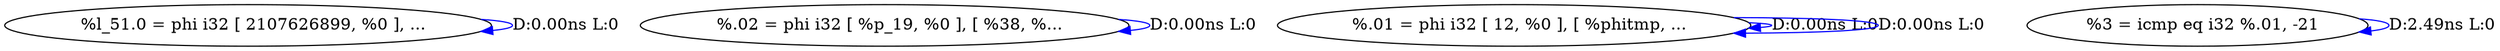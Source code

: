 digraph {
Node0x3c45b50[label="  %l_51.0 = phi i32 [ 2107626899, %0 ], ..."];
Node0x3c45b50 -> Node0x3c45b50[label="D:0.00ns L:0",color=blue];
Node0x3c45c30[label="  %.02 = phi i32 [ %p_19, %0 ], [ %38, %..."];
Node0x3c45c30 -> Node0x3c45c30[label="D:0.00ns L:0",color=blue];
Node0x3c45d10[label="  %.01 = phi i32 [ 12, %0 ], [ %phitmp, ..."];
Node0x3c45d10 -> Node0x3c45d10[label="D:0.00ns L:0",color=blue];
Node0x3c45d10 -> Node0x3c45d10[label="D:0.00ns L:0",color=blue];
Node0x3c45df0[label="  %3 = icmp eq i32 %.01, -21"];
Node0x3c45df0 -> Node0x3c45df0[label="D:2.49ns L:0",color=blue];
}

